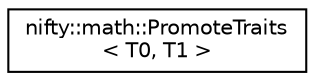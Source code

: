 digraph "Graphical Class Hierarchy"
{
  edge [fontname="Helvetica",fontsize="10",labelfontname="Helvetica",labelfontsize="10"];
  node [fontname="Helvetica",fontsize="10",shape=record];
  rankdir="LR";
  Node1 [label="nifty::math::PromoteTraits\l\< T0, T1 \>",height=0.2,width=0.4,color="black", fillcolor="white", style="filled",URL="$structnifty_1_1math_1_1PromoteTraits.html"];
}
